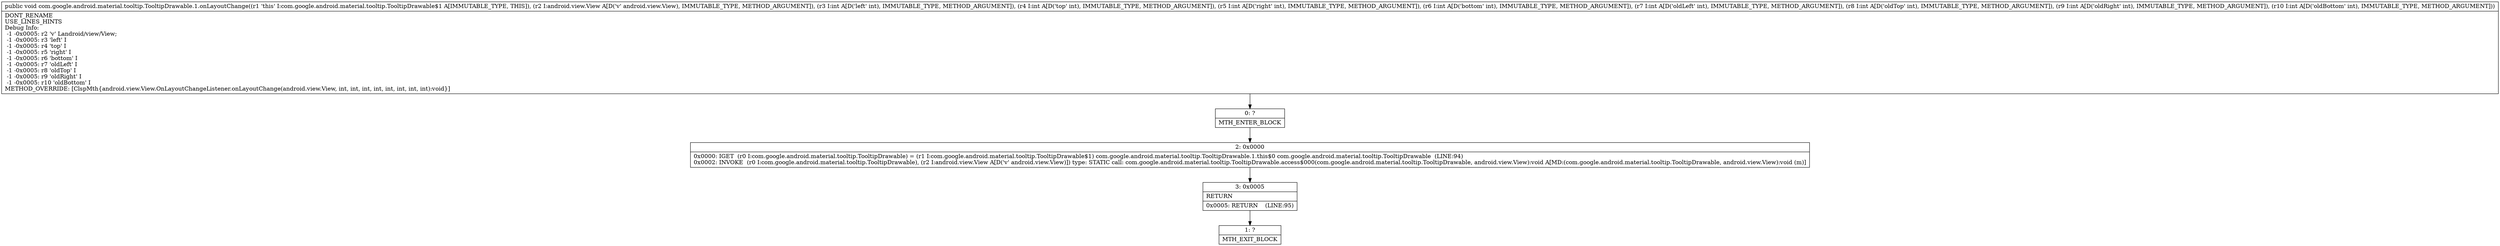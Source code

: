 digraph "CFG forcom.google.android.material.tooltip.TooltipDrawable.1.onLayoutChange(Landroid\/view\/View;IIIIIIII)V" {
Node_0 [shape=record,label="{0\:\ ?|MTH_ENTER_BLOCK\l}"];
Node_2 [shape=record,label="{2\:\ 0x0000|0x0000: IGET  (r0 I:com.google.android.material.tooltip.TooltipDrawable) = (r1 I:com.google.android.material.tooltip.TooltipDrawable$1) com.google.android.material.tooltip.TooltipDrawable.1.this$0 com.google.android.material.tooltip.TooltipDrawable  (LINE:94)\l0x0002: INVOKE  (r0 I:com.google.android.material.tooltip.TooltipDrawable), (r2 I:android.view.View A[D('v' android.view.View)]) type: STATIC call: com.google.android.material.tooltip.TooltipDrawable.access$000(com.google.android.material.tooltip.TooltipDrawable, android.view.View):void A[MD:(com.google.android.material.tooltip.TooltipDrawable, android.view.View):void (m)]\l}"];
Node_3 [shape=record,label="{3\:\ 0x0005|RETURN\l|0x0005: RETURN    (LINE:95)\l}"];
Node_1 [shape=record,label="{1\:\ ?|MTH_EXIT_BLOCK\l}"];
MethodNode[shape=record,label="{public void com.google.android.material.tooltip.TooltipDrawable.1.onLayoutChange((r1 'this' I:com.google.android.material.tooltip.TooltipDrawable$1 A[IMMUTABLE_TYPE, THIS]), (r2 I:android.view.View A[D('v' android.view.View), IMMUTABLE_TYPE, METHOD_ARGUMENT]), (r3 I:int A[D('left' int), IMMUTABLE_TYPE, METHOD_ARGUMENT]), (r4 I:int A[D('top' int), IMMUTABLE_TYPE, METHOD_ARGUMENT]), (r5 I:int A[D('right' int), IMMUTABLE_TYPE, METHOD_ARGUMENT]), (r6 I:int A[D('bottom' int), IMMUTABLE_TYPE, METHOD_ARGUMENT]), (r7 I:int A[D('oldLeft' int), IMMUTABLE_TYPE, METHOD_ARGUMENT]), (r8 I:int A[D('oldTop' int), IMMUTABLE_TYPE, METHOD_ARGUMENT]), (r9 I:int A[D('oldRight' int), IMMUTABLE_TYPE, METHOD_ARGUMENT]), (r10 I:int A[D('oldBottom' int), IMMUTABLE_TYPE, METHOD_ARGUMENT]))  | DONT_RENAME\lUSE_LINES_HINTS\lDebug Info:\l  \-1 \-0x0005: r2 'v' Landroid\/view\/View;\l  \-1 \-0x0005: r3 'left' I\l  \-1 \-0x0005: r4 'top' I\l  \-1 \-0x0005: r5 'right' I\l  \-1 \-0x0005: r6 'bottom' I\l  \-1 \-0x0005: r7 'oldLeft' I\l  \-1 \-0x0005: r8 'oldTop' I\l  \-1 \-0x0005: r9 'oldRight' I\l  \-1 \-0x0005: r10 'oldBottom' I\lMETHOD_OVERRIDE: [ClspMth\{android.view.View.OnLayoutChangeListener.onLayoutChange(android.view.View, int, int, int, int, int, int, int, int):void\}]\l}"];
MethodNode -> Node_0;Node_0 -> Node_2;
Node_2 -> Node_3;
Node_3 -> Node_1;
}

